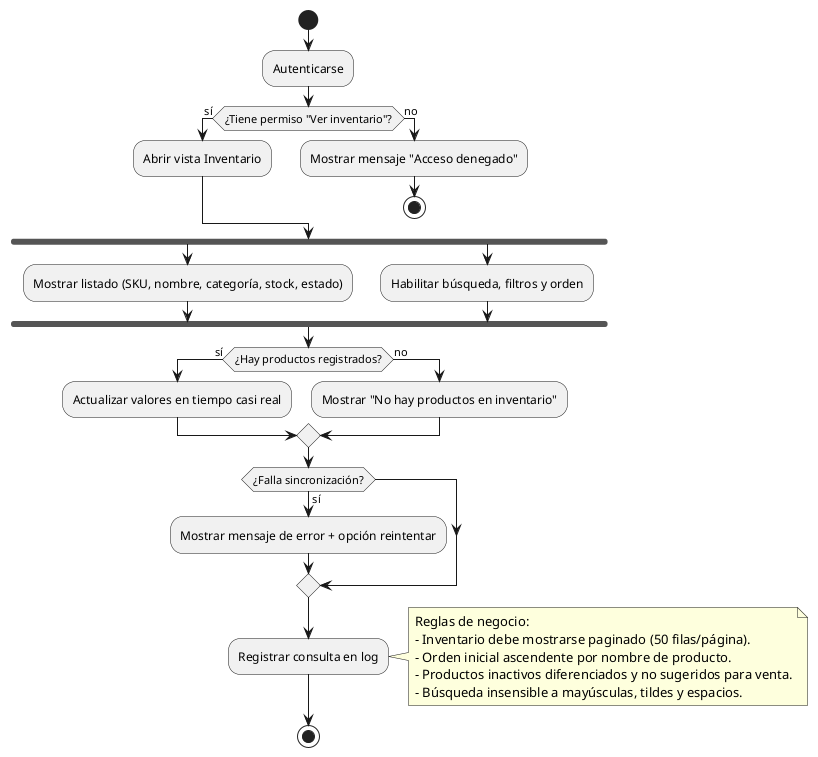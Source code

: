 @startuml CU01_VisualizarInventario
|Usuario|
start
:Autenticarse;

if (¿Tiene permiso "Ver inventario"?) then (sí)
:Abrir vista Inventario;
else (no)
:Mostrar mensaje "Acceso denegado";
stop
endif

fork
:Mostrar listado (SKU, nombre, categoría, stock, estado);
fork again
:Habilitar búsqueda, filtros y orden;
end fork

if (¿Hay productos registrados?) then (sí)
:Actualizar valores en tiempo casi real;
else (no)
:Mostrar "No hay productos en inventario";
endif

if (¿Falla sincronización?) then (sí)
:Mostrar mensaje de error + opción reintentar;
endif

:Registrar consulta en log;
note right
  Reglas de negocio:
  - Inventario debe mostrarse paginado (50 filas/página).
  - Orden inicial ascendente por nombre de producto.
  - Productos inactivos diferenciados y no sugeridos para venta.
  - Búsqueda insensible a mayúsculas, tildes y espacios.
end note

stop
@enduml
